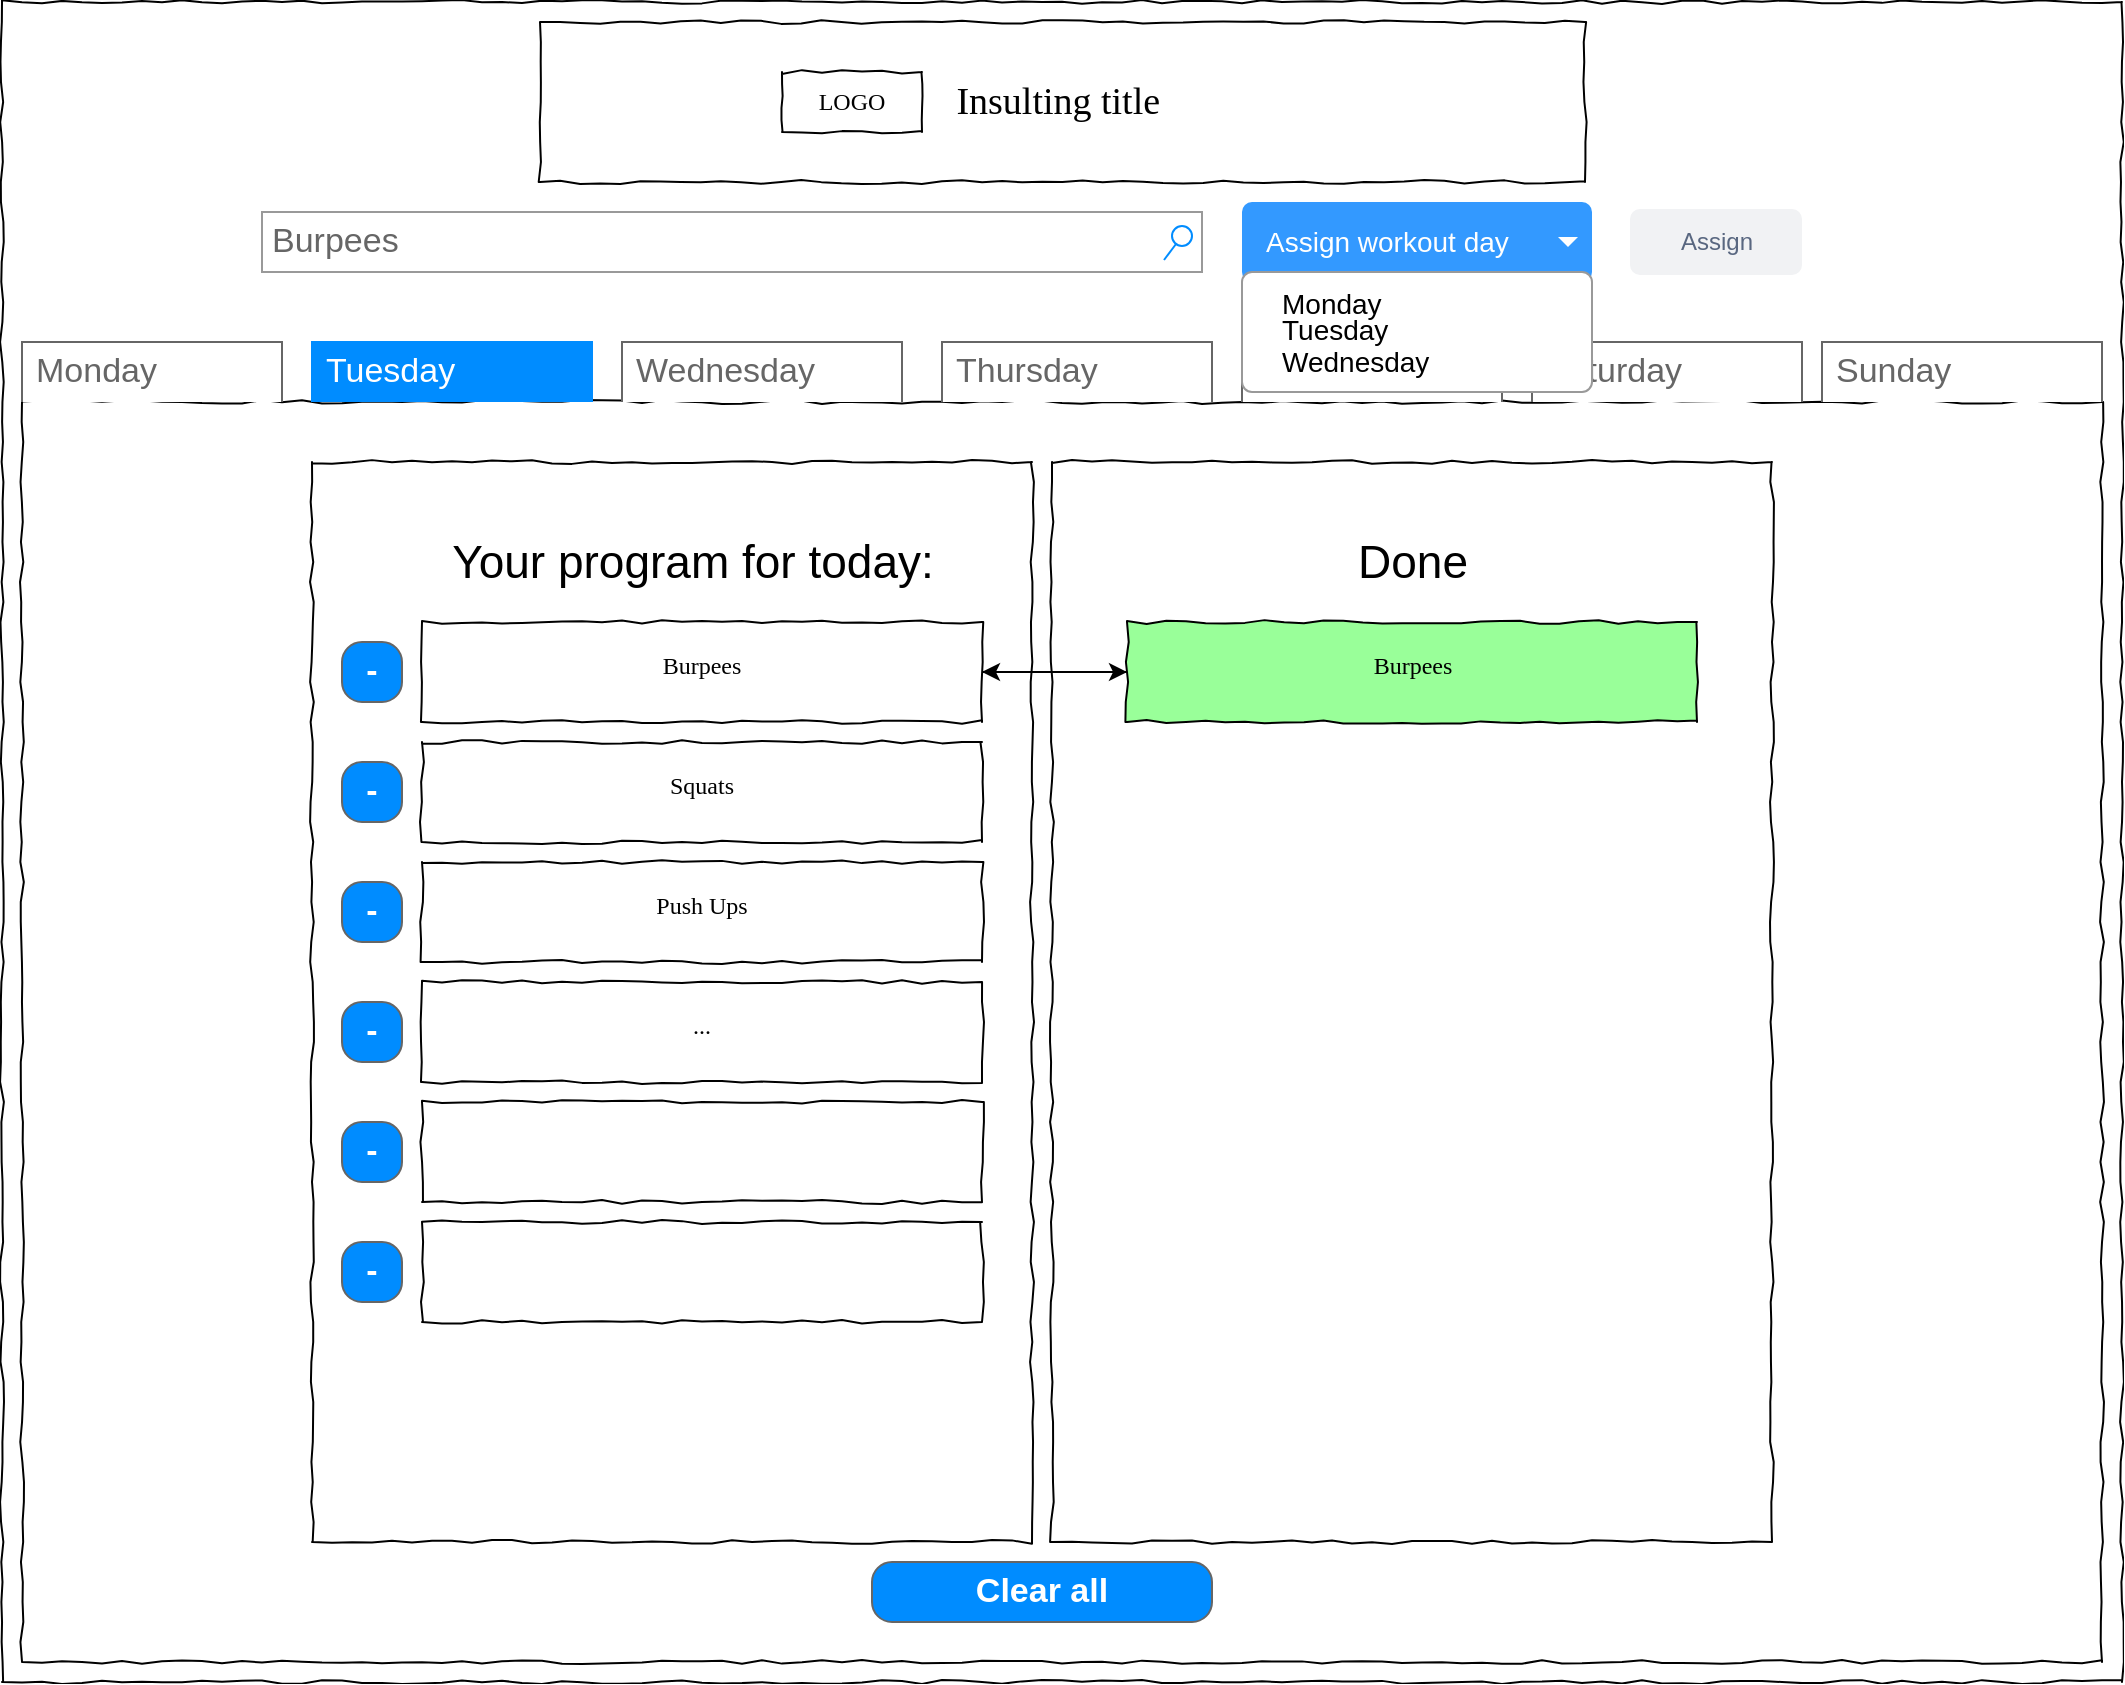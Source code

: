 <mxfile>
    <diagram name="Page-1" id="03018318-947c-dd8e-b7a3-06fadd420f32">
        <mxGraphModel dx="1118" dy="790" grid="1" gridSize="10" guides="1" tooltips="1" connect="1" arrows="1" fold="1" page="1" pageScale="1" pageWidth="1100" pageHeight="850" background="none" math="0" shadow="0">
            <root>
                <mxCell id="0"/>
                <mxCell id="1" parent="0"/>
                <mxCell id="677b7b8949515195-1" value="" style="whiteSpace=wrap;html=1;rounded=0;shadow=0;labelBackgroundColor=none;strokeColor=#000000;strokeWidth=1;fillColor=none;fontFamily=Verdana;fontSize=12;fontColor=#000000;align=center;comic=1;" parent="1" vertex="1">
                    <mxGeometry x="20" y="10" width="1060" height="840" as="geometry"/>
                </mxCell>
                <mxCell id="677b7b8949515195-8" value="" style="whiteSpace=wrap;html=1;rounded=0;shadow=0;labelBackgroundColor=none;strokeWidth=1;fillColor=none;fontFamily=Verdana;fontSize=12;align=center;comic=1;" parent="1" vertex="1">
                    <mxGeometry x="30" y="210" width="1040" height="630" as="geometry"/>
                </mxCell>
                <mxCell id="677b7b8949515195-15" value="&lt;div style=&quot;text-align: justify&quot;&gt;&lt;br&gt;&lt;/div&gt;" style="whiteSpace=wrap;html=1;rounded=0;shadow=0;labelBackgroundColor=none;strokeWidth=1;fillColor=none;fontFamily=Verdana;fontSize=12;align=center;verticalAlign=top;spacing=10;comic=1;" parent="1" vertex="1">
                    <mxGeometry x="545" y="240" width="360" height="540" as="geometry"/>
                </mxCell>
                <mxCell id="-K3GBrPoszdnwUxqZbLr-2" value="Clear all" style="strokeWidth=1;shadow=0;dashed=0;align=center;html=1;shape=mxgraph.mockup.buttons.button;strokeColor=#666666;fontColor=#ffffff;mainText=;buttonStyle=round;fontSize=17;fontStyle=1;fillColor=#008cff;whiteSpace=wrap;" parent="1" vertex="1">
                    <mxGeometry x="455" y="790" width="170" height="30" as="geometry"/>
                </mxCell>
                <mxCell id="-K3GBrPoszdnwUxqZbLr-4" value="Burpees" style="strokeWidth=1;shadow=0;dashed=0;align=center;html=1;shape=mxgraph.mockup.forms.searchBox;strokeColor=#999999;mainText=;strokeColor2=#008cff;fontColor=#666666;fontSize=17;align=left;spacingLeft=3;" parent="1" vertex="1">
                    <mxGeometry x="150" y="115" width="470" height="30" as="geometry"/>
                </mxCell>
                <mxCell id="-K3GBrPoszdnwUxqZbLr-5" value="Monday" style="strokeWidth=1;shadow=0;dashed=0;align=center;html=1;shape=mxgraph.mockup.forms.uRect;fontSize=17;fontColor=#666666;align=left;spacingLeft=5;strokeColor=#666666;" parent="1" vertex="1">
                    <mxGeometry x="30" y="180" width="130" height="30" as="geometry"/>
                </mxCell>
                <mxCell id="-K3GBrPoszdnwUxqZbLr-6" value="Tuesday" style="strokeWidth=1;shadow=0;dashed=0;align=center;html=1;shape=mxgraph.mockup.forms.uRect;fontSize=17;fontColor=#ffffff;align=left;spacingLeft=5;strokeColor=#008cff;fillColor=#008cff;" parent="1" vertex="1">
                    <mxGeometry x="175" y="180" width="140" height="30" as="geometry"/>
                </mxCell>
                <mxCell id="-K3GBrPoszdnwUxqZbLr-7" value="Wednesday" style="strokeWidth=1;shadow=0;dashed=0;align=center;html=1;shape=mxgraph.mockup.forms.uRect;fontSize=17;fontColor=#666666;align=left;spacingLeft=5;strokeColor=#666666;" parent="1" vertex="1">
                    <mxGeometry x="330" y="180" width="140" height="30" as="geometry"/>
                </mxCell>
                <mxCell id="-K3GBrPoszdnwUxqZbLr-9" value="Thursday" style="strokeWidth=1;shadow=0;dashed=0;align=center;html=1;shape=mxgraph.mockup.forms.uRect;fontSize=17;fontColor=#666666;align=left;spacingLeft=5;strokeColor=#666666;" parent="1" vertex="1">
                    <mxGeometry x="490" y="180" width="135" height="30" as="geometry"/>
                </mxCell>
                <mxCell id="-K3GBrPoszdnwUxqZbLr-10" value="Friday" style="strokeWidth=1;shadow=0;dashed=0;align=center;html=1;shape=mxgraph.mockup.forms.uRect;fontSize=17;fontColor=#666666;align=left;spacingLeft=5;strokeColor=#666666;" parent="1" vertex="1">
                    <mxGeometry x="640" y="180" width="130" height="30" as="geometry"/>
                </mxCell>
                <mxCell id="-K3GBrPoszdnwUxqZbLr-11" value="Saturday" style="strokeWidth=1;shadow=0;dashed=0;align=center;html=1;shape=mxgraph.mockup.forms.uRect;fontSize=17;fontColor=#666666;align=left;spacingLeft=5;strokeColor=#666666;" parent="1" vertex="1">
                    <mxGeometry x="785" y="180" width="135" height="30" as="geometry"/>
                </mxCell>
                <mxCell id="-K3GBrPoszdnwUxqZbLr-12" value="Sunday" style="strokeWidth=1;shadow=0;dashed=0;align=center;html=1;shape=mxgraph.mockup.forms.uRect;fontSize=17;fontColor=#666666;align=left;spacingLeft=5;strokeColor=#666666;" parent="1" vertex="1">
                    <mxGeometry x="930" y="180" width="140" height="30" as="geometry"/>
                </mxCell>
                <mxCell id="-K3GBrPoszdnwUxqZbLr-28" value="Assign workout day" style="html=1;shadow=0;dashed=0;shape=mxgraph.bootstrap.rrect;rSize=5;strokeColor=none;strokeWidth=1;fontColor=#ffffff;whiteSpace=wrap;align=left;verticalAlign=middle;fontStyle=0;fontSize=14;spacingLeft=10;fillColor=#3399FF;" parent="1" vertex="1">
                    <mxGeometry x="640" y="110" width="175" height="40" as="geometry"/>
                </mxCell>
                <mxCell id="-K3GBrPoszdnwUxqZbLr-29" value="" style="shape=triangle;direction=south;fillColor=#ffffff;strokeColor=none;perimeter=none;" parent="-K3GBrPoszdnwUxqZbLr-28" vertex="1">
                    <mxGeometry x="1" y="0.5" width="10" height="5" relative="1" as="geometry">
                        <mxPoint x="-17" y="-2.5" as="offset"/>
                    </mxGeometry>
                </mxCell>
                <mxCell id="-K3GBrPoszdnwUxqZbLr-30" value="" style="html=1;shadow=0;dashed=0;shape=mxgraph.bootstrap.rrect;rSize=5;fillColor=#ffffff;strokeColor=#999999;" parent="1" vertex="1">
                    <mxGeometry x="640" y="145" width="175" height="60" as="geometry"/>
                </mxCell>
                <mxCell id="-K3GBrPoszdnwUxqZbLr-31" value="Monday" style="fillColor=none;strokeColor=none;align=left;spacing=20;fontSize=14;" parent="-K3GBrPoszdnwUxqZbLr-30" vertex="1">
                    <mxGeometry width="170" height="30" relative="1" as="geometry">
                        <mxPoint as="offset"/>
                    </mxGeometry>
                </mxCell>
                <mxCell id="-K3GBrPoszdnwUxqZbLr-32" value="Tuesday" style="fillColor=none;strokeColor=none;align=left;spacing=20;fontSize=14;" parent="-K3GBrPoszdnwUxqZbLr-30" vertex="1">
                    <mxGeometry width="170" height="30" relative="1" as="geometry">
                        <mxPoint y="13" as="offset"/>
                    </mxGeometry>
                </mxCell>
                <mxCell id="-K3GBrPoszdnwUxqZbLr-35" value="Wednesday" style="fillColor=none;strokeColor=none;align=left;spacing=20;fontSize=14;" parent="-K3GBrPoszdnwUxqZbLr-30" vertex="1">
                    <mxGeometry y="39.997" width="175.0" height="8.295" as="geometry"/>
                </mxCell>
                <mxCell id="-K3GBrPoszdnwUxqZbLr-61" value="" style="edgeStyle=orthogonalEdgeStyle;rounded=0;orthogonalLoop=1;jettySize=auto;html=1;" parent="1" source="-K3GBrPoszdnwUxqZbLr-40" target="-K3GBrPoszdnwUxqZbLr-58" edge="1">
                    <mxGeometry relative="1" as="geometry"/>
                </mxCell>
                <mxCell id="-K3GBrPoszdnwUxqZbLr-40" value="&lt;div style=&quot;text-align: justify&quot;&gt;Burpees&lt;/div&gt;" style="whiteSpace=wrap;html=1;rounded=0;shadow=0;labelBackgroundColor=none;strokeWidth=1;fontFamily=Verdana;fontSize=12;align=center;verticalAlign=top;spacing=10;comic=1;fillColor=#FFFFFF;" parent="1" vertex="1">
                    <mxGeometry x="230" y="320" width="280" height="50" as="geometry"/>
                </mxCell>
                <mxCell id="-K3GBrPoszdnwUxqZbLr-41" value="&lt;div style=&quot;text-align: justify&quot;&gt;Squats&lt;/div&gt;" style="whiteSpace=wrap;html=1;rounded=0;shadow=0;labelBackgroundColor=none;strokeWidth=1;fillColor=none;fontFamily=Verdana;fontSize=12;align=center;verticalAlign=top;spacing=10;comic=1;" parent="1" vertex="1">
                    <mxGeometry x="230" y="380" width="280" height="50" as="geometry"/>
                </mxCell>
                <mxCell id="-K3GBrPoszdnwUxqZbLr-42" value="&lt;div style=&quot;text-align: justify&quot;&gt;Push Ups&lt;/div&gt;" style="whiteSpace=wrap;html=1;rounded=0;shadow=0;labelBackgroundColor=none;strokeWidth=1;fillColor=none;fontFamily=Verdana;fontSize=12;align=center;verticalAlign=top;spacing=10;comic=1;" parent="1" vertex="1">
                    <mxGeometry x="230" y="440" width="280" height="50" as="geometry"/>
                </mxCell>
                <mxCell id="-K3GBrPoszdnwUxqZbLr-43" value="&lt;div style=&quot;text-align: justify&quot;&gt;...&lt;/div&gt;" style="whiteSpace=wrap;html=1;rounded=0;shadow=0;labelBackgroundColor=none;strokeWidth=1;fillColor=none;fontFamily=Verdana;fontSize=12;align=center;verticalAlign=top;spacing=10;comic=1;" parent="1" vertex="1">
                    <mxGeometry x="230" y="500" width="280" height="50" as="geometry"/>
                </mxCell>
                <mxCell id="-K3GBrPoszdnwUxqZbLr-44" value="&lt;div style=&quot;text-align: justify&quot;&gt;&lt;br&gt;&lt;/div&gt;" style="whiteSpace=wrap;html=1;rounded=0;shadow=0;labelBackgroundColor=none;strokeWidth=1;fillColor=none;fontFamily=Verdana;fontSize=12;align=center;verticalAlign=top;spacing=10;comic=1;" parent="1" vertex="1">
                    <mxGeometry x="230" y="560" width="280" height="50" as="geometry"/>
                </mxCell>
                <mxCell id="-K3GBrPoszdnwUxqZbLr-45" value="&lt;div style=&quot;text-align: justify&quot;&gt;&lt;br&gt;&lt;/div&gt;" style="whiteSpace=wrap;html=1;rounded=0;shadow=0;labelBackgroundColor=none;strokeWidth=1;fillColor=none;fontFamily=Verdana;fontSize=12;align=center;verticalAlign=top;spacing=10;comic=1;" parent="1" vertex="1">
                    <mxGeometry x="230" y="620" width="280" height="50" as="geometry"/>
                </mxCell>
                <mxCell id="-K3GBrPoszdnwUxqZbLr-46" value="&lt;font style=&quot;font-size: 23px&quot;&gt;Your program for today:&lt;/font&gt;" style="text;html=1;resizable=0;autosize=1;align=center;verticalAlign=middle;points=[];fillColor=none;strokeColor=none;rounded=0;" parent="1" vertex="1">
                    <mxGeometry x="235" y="280" width="260" height="20" as="geometry"/>
                </mxCell>
                <mxCell id="-K3GBrPoszdnwUxqZbLr-53" value="&lt;div style=&quot;text-align: justify&quot;&gt;LOGO&lt;/div&gt;" style="whiteSpace=wrap;html=1;rounded=0;shadow=0;labelBackgroundColor=none;strokeWidth=1;fillColor=none;fontFamily=Verdana;fontSize=12;align=center;verticalAlign=middle;spacing=10;comic=1;" parent="1" vertex="1">
                    <mxGeometry x="410" y="45" width="70" height="30" as="geometry"/>
                </mxCell>
                <mxCell id="-K3GBrPoszdnwUxqZbLr-54" value="&lt;div style=&quot;text-align: justify&quot;&gt;&lt;font style=&quot;font-size: 19px&quot;&gt;Insulting title&amp;nbsp;&lt;/font&gt;&lt;/div&gt;" style="whiteSpace=wrap;html=1;rounded=0;shadow=0;labelBackgroundColor=none;strokeWidth=1;fillColor=none;fontFamily=Verdana;fontSize=12;align=center;verticalAlign=middle;spacing=10;comic=1;" parent="1" vertex="1">
                    <mxGeometry x="289" y="20" width="522.5" height="80" as="geometry"/>
                </mxCell>
                <mxCell id="-K3GBrPoszdnwUxqZbLr-56" value="&lt;div style=&quot;text-align: justify&quot;&gt;&lt;br&gt;&lt;/div&gt;" style="whiteSpace=wrap;html=1;rounded=0;shadow=0;labelBackgroundColor=none;strokeWidth=1;fillColor=none;fontFamily=Verdana;fontSize=12;align=center;verticalAlign=top;spacing=10;comic=1;" parent="1" vertex="1">
                    <mxGeometry x="175" y="240" width="360" height="540" as="geometry"/>
                </mxCell>
                <mxCell id="-K3GBrPoszdnwUxqZbLr-57" value="&lt;font style=&quot;font-size: 23px&quot;&gt;Done&lt;/font&gt;" style="text;html=1;resizable=0;autosize=1;align=center;verticalAlign=middle;points=[];fillColor=none;strokeColor=none;rounded=0;" parent="1" vertex="1">
                    <mxGeometry x="690" y="280" width="70" height="20" as="geometry"/>
                </mxCell>
                <mxCell id="-K3GBrPoszdnwUxqZbLr-67" value="" style="edgeStyle=orthogonalEdgeStyle;rounded=0;orthogonalLoop=1;jettySize=auto;html=1;entryX=1;entryY=0.5;entryDx=0;entryDy=0;" parent="1" source="-K3GBrPoszdnwUxqZbLr-58" target="-K3GBrPoszdnwUxqZbLr-40" edge="1">
                    <mxGeometry relative="1" as="geometry"/>
                </mxCell>
                <mxCell id="-K3GBrPoszdnwUxqZbLr-58" value="&lt;div style=&quot;text-align: justify&quot;&gt;Burpees&lt;/div&gt;" style="whiteSpace=wrap;html=1;rounded=0;shadow=0;labelBackgroundColor=none;strokeWidth=1;fontFamily=Verdana;fontSize=12;align=center;verticalAlign=top;spacing=10;comic=1;fillColor=#99FF99;" parent="1" vertex="1">
                    <mxGeometry x="582.5" y="320" width="285" height="50" as="geometry"/>
                </mxCell>
                <mxCell id="-K3GBrPoszdnwUxqZbLr-74" value="-" style="strokeWidth=1;shadow=0;dashed=0;align=center;html=1;shape=mxgraph.mockup.buttons.button;strokeColor=#666666;fontColor=#ffffff;mainText=;buttonStyle=round;fontSize=17;fontStyle=1;fillColor=#008cff;whiteSpace=wrap;" parent="1" vertex="1">
                    <mxGeometry x="190" y="330" width="30" height="30" as="geometry"/>
                </mxCell>
                <mxCell id="-K3GBrPoszdnwUxqZbLr-75" value="-" style="strokeWidth=1;shadow=0;dashed=0;align=center;html=1;shape=mxgraph.mockup.buttons.button;strokeColor=#666666;fontColor=#ffffff;mainText=;buttonStyle=round;fontSize=17;fontStyle=1;fillColor=#008cff;whiteSpace=wrap;" parent="1" vertex="1">
                    <mxGeometry x="190" y="390" width="30" height="30" as="geometry"/>
                </mxCell>
                <mxCell id="-K3GBrPoszdnwUxqZbLr-76" value="-" style="strokeWidth=1;shadow=0;dashed=0;align=center;html=1;shape=mxgraph.mockup.buttons.button;strokeColor=#666666;fontColor=#ffffff;mainText=;buttonStyle=round;fontSize=17;fontStyle=1;fillColor=#008cff;whiteSpace=wrap;" parent="1" vertex="1">
                    <mxGeometry x="190" y="450" width="30" height="30" as="geometry"/>
                </mxCell>
                <mxCell id="-K3GBrPoszdnwUxqZbLr-77" value="-" style="strokeWidth=1;shadow=0;dashed=0;align=center;html=1;shape=mxgraph.mockup.buttons.button;strokeColor=#666666;fontColor=#ffffff;mainText=;buttonStyle=round;fontSize=17;fontStyle=1;fillColor=#008cff;whiteSpace=wrap;" parent="1" vertex="1">
                    <mxGeometry x="190" y="510" width="30" height="30" as="geometry"/>
                </mxCell>
                <mxCell id="-K3GBrPoszdnwUxqZbLr-78" value="-" style="strokeWidth=1;shadow=0;dashed=0;align=center;html=1;shape=mxgraph.mockup.buttons.button;strokeColor=#666666;fontColor=#ffffff;mainText=;buttonStyle=round;fontSize=17;fontStyle=1;fillColor=#008cff;whiteSpace=wrap;" parent="1" vertex="1">
                    <mxGeometry x="190" y="570" width="30" height="30" as="geometry"/>
                </mxCell>
                <mxCell id="-K3GBrPoszdnwUxqZbLr-79" value="-" style="strokeWidth=1;shadow=0;dashed=0;align=center;html=1;shape=mxgraph.mockup.buttons.button;strokeColor=#666666;fontColor=#ffffff;mainText=;buttonStyle=round;fontSize=17;fontStyle=1;fillColor=#008cff;whiteSpace=wrap;" parent="1" vertex="1">
                    <mxGeometry x="190" y="630" width="30" height="30" as="geometry"/>
                </mxCell>
                <mxCell id="2" value="Assign" style="rounded=1;fillColor=#F1F2F4;strokeColor=none;html=1;fontColor=#596780;align=center;verticalAlign=middle;fontStyle=0;fontSize=12" vertex="1" parent="1">
                    <mxGeometry x="834" y="113.5" width="86" height="33" as="geometry"/>
                </mxCell>
            </root>
        </mxGraphModel>
    </diagram>
</mxfile>